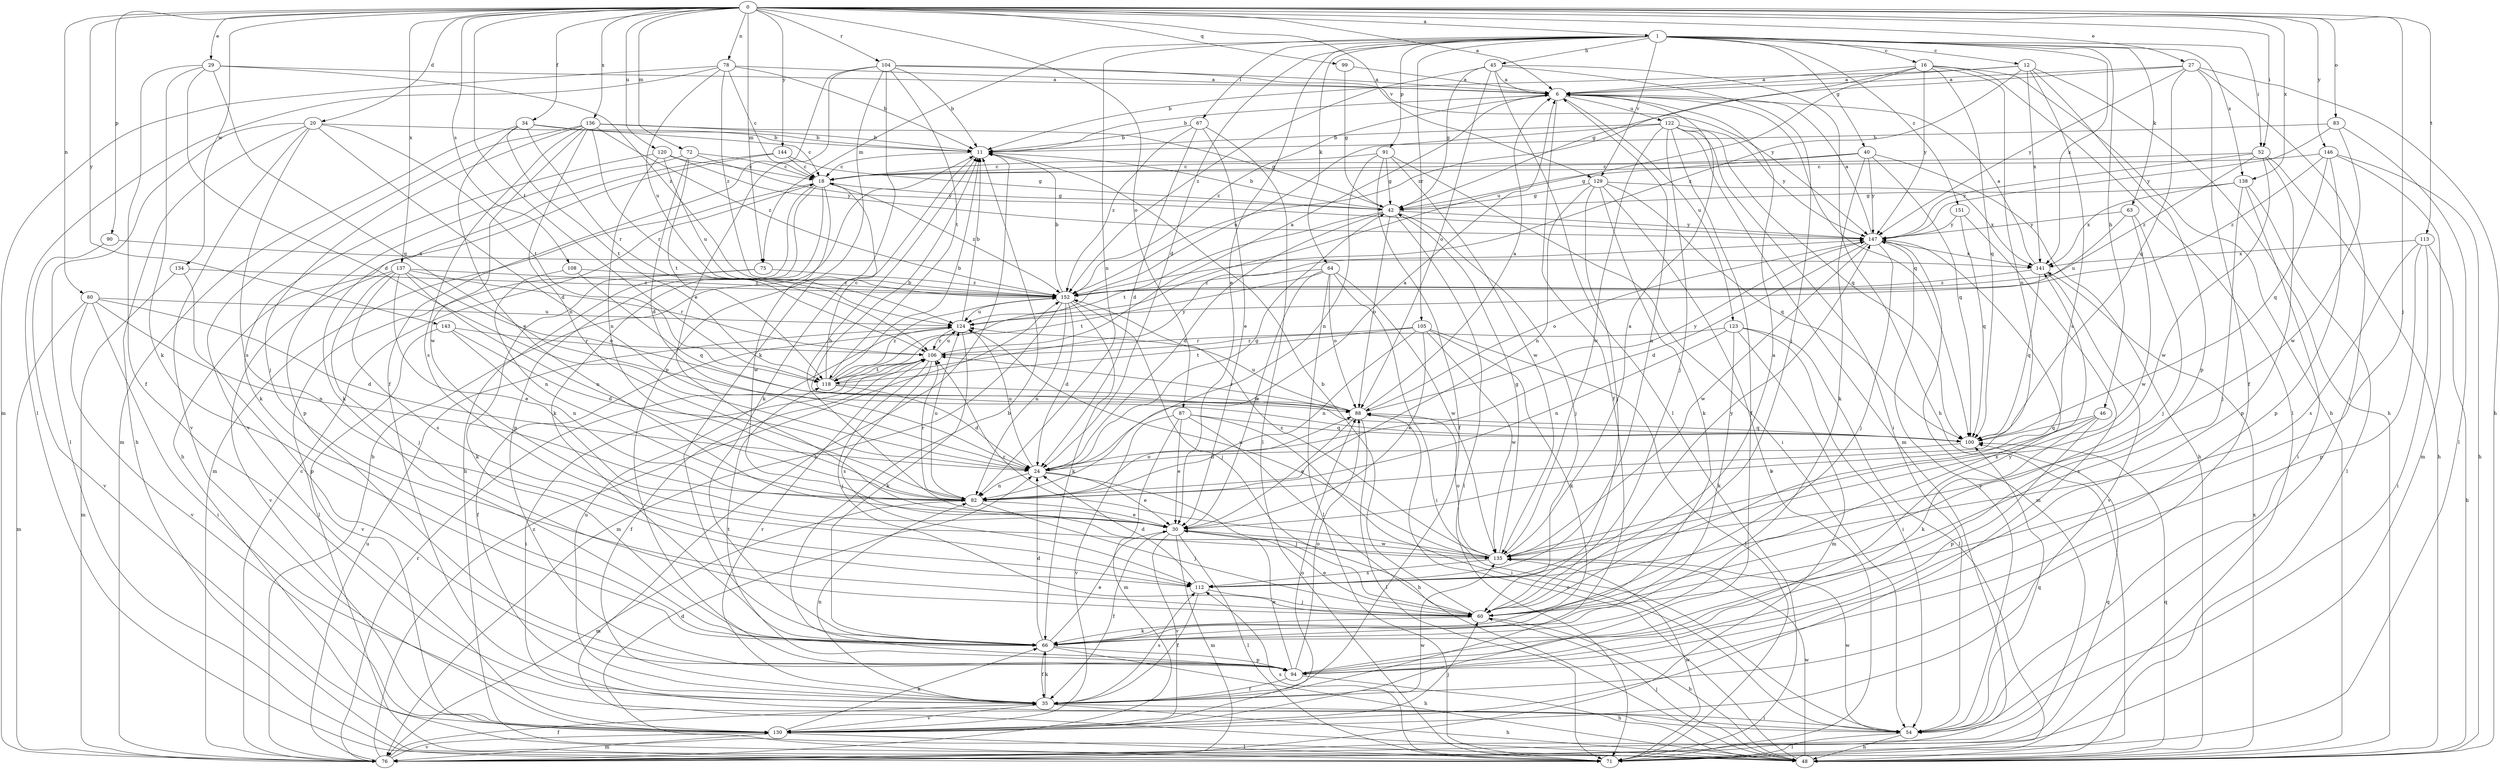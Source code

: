 strict digraph  {
0;
1;
6;
11;
12;
16;
18;
20;
24;
27;
29;
30;
34;
35;
40;
42;
45;
46;
48;
52;
54;
60;
63;
64;
66;
67;
71;
72;
75;
76;
78;
80;
82;
83;
87;
88;
90;
91;
94;
99;
100;
104;
105;
106;
108;
112;
113;
118;
120;
122;
123;
124;
129;
130;
134;
135;
136;
137;
138;
141;
143;
144;
146;
147;
151;
152;
0 -> 1  [label=a];
0 -> 6  [label=a];
0 -> 20  [label=d];
0 -> 27  [label=e];
0 -> 29  [label=e];
0 -> 34  [label=f];
0 -> 52  [label=i];
0 -> 60  [label=j];
0 -> 72  [label=m];
0 -> 75  [label=m];
0 -> 78  [label=n];
0 -> 80  [label=n];
0 -> 83  [label=o];
0 -> 87  [label=o];
0 -> 90  [label=p];
0 -> 99  [label=q];
0 -> 104  [label=r];
0 -> 108  [label=s];
0 -> 113  [label=t];
0 -> 118  [label=t];
0 -> 120  [label=u];
0 -> 129  [label=v];
0 -> 134  [label=w];
0 -> 136  [label=x];
0 -> 137  [label=x];
0 -> 138  [label=x];
0 -> 143  [label=y];
0 -> 144  [label=y];
0 -> 146  [label=y];
1 -> 12  [label=c];
1 -> 16  [label=c];
1 -> 24  [label=d];
1 -> 30  [label=e];
1 -> 40  [label=g];
1 -> 45  [label=h];
1 -> 46  [label=h];
1 -> 52  [label=i];
1 -> 63  [label=k];
1 -> 64  [label=k];
1 -> 67  [label=l];
1 -> 75  [label=m];
1 -> 82  [label=n];
1 -> 91  [label=p];
1 -> 105  [label=r];
1 -> 129  [label=v];
1 -> 138  [label=x];
1 -> 141  [label=x];
1 -> 151  [label=z];
6 -> 11  [label=b];
6 -> 35  [label=f];
6 -> 100  [label=q];
6 -> 122  [label=u];
6 -> 123  [label=u];
6 -> 152  [label=z];
11 -> 18  [label=c];
11 -> 66  [label=k];
12 -> 6  [label=a];
12 -> 11  [label=b];
12 -> 48  [label=h];
12 -> 94  [label=p];
12 -> 112  [label=s];
12 -> 141  [label=x];
12 -> 152  [label=z];
16 -> 6  [label=a];
16 -> 48  [label=h];
16 -> 71  [label=l];
16 -> 82  [label=n];
16 -> 100  [label=q];
16 -> 124  [label=u];
16 -> 147  [label=y];
16 -> 152  [label=z];
18 -> 42  [label=g];
18 -> 48  [label=h];
18 -> 66  [label=k];
18 -> 76  [label=m];
18 -> 94  [label=p];
18 -> 135  [label=w];
18 -> 152  [label=z];
20 -> 11  [label=b];
20 -> 24  [label=d];
20 -> 48  [label=h];
20 -> 71  [label=l];
20 -> 112  [label=s];
20 -> 118  [label=t];
20 -> 130  [label=v];
24 -> 6  [label=a];
24 -> 30  [label=e];
24 -> 42  [label=g];
24 -> 60  [label=j];
24 -> 82  [label=n];
24 -> 124  [label=u];
27 -> 6  [label=a];
27 -> 35  [label=f];
27 -> 42  [label=g];
27 -> 48  [label=h];
27 -> 54  [label=i];
27 -> 100  [label=q];
27 -> 147  [label=y];
29 -> 6  [label=a];
29 -> 24  [label=d];
29 -> 35  [label=f];
29 -> 66  [label=k];
29 -> 100  [label=q];
29 -> 152  [label=z];
30 -> 11  [label=b];
30 -> 35  [label=f];
30 -> 71  [label=l];
30 -> 76  [label=m];
30 -> 130  [label=v];
30 -> 135  [label=w];
34 -> 11  [label=b];
34 -> 18  [label=c];
34 -> 30  [label=e];
34 -> 76  [label=m];
34 -> 106  [label=r];
34 -> 118  [label=t];
35 -> 48  [label=h];
35 -> 54  [label=i];
35 -> 66  [label=k];
35 -> 82  [label=n];
35 -> 106  [label=r];
35 -> 112  [label=s];
35 -> 124  [label=u];
35 -> 130  [label=v];
40 -> 18  [label=c];
40 -> 42  [label=g];
40 -> 48  [label=h];
40 -> 66  [label=k];
40 -> 100  [label=q];
40 -> 147  [label=y];
42 -> 11  [label=b];
42 -> 24  [label=d];
42 -> 60  [label=j];
42 -> 71  [label=l];
42 -> 88  [label=o];
42 -> 118  [label=t];
42 -> 147  [label=y];
45 -> 6  [label=a];
45 -> 42  [label=g];
45 -> 48  [label=h];
45 -> 60  [label=j];
45 -> 71  [label=l];
45 -> 88  [label=o];
45 -> 152  [label=z];
46 -> 30  [label=e];
46 -> 66  [label=k];
46 -> 94  [label=p];
46 -> 100  [label=q];
48 -> 11  [label=b];
48 -> 60  [label=j];
48 -> 88  [label=o];
48 -> 100  [label=q];
48 -> 135  [label=w];
48 -> 141  [label=x];
52 -> 18  [label=c];
52 -> 48  [label=h];
52 -> 94  [label=p];
52 -> 135  [label=w];
52 -> 147  [label=y];
52 -> 152  [label=z];
54 -> 48  [label=h];
54 -> 71  [label=l];
54 -> 100  [label=q];
54 -> 135  [label=w];
54 -> 147  [label=y];
60 -> 6  [label=a];
60 -> 11  [label=b];
60 -> 30  [label=e];
60 -> 48  [label=h];
60 -> 66  [label=k];
63 -> 60  [label=j];
63 -> 124  [label=u];
63 -> 135  [label=w];
63 -> 147  [label=y];
64 -> 30  [label=e];
64 -> 54  [label=i];
64 -> 71  [label=l];
64 -> 88  [label=o];
64 -> 118  [label=t];
64 -> 135  [label=w];
64 -> 152  [label=z];
66 -> 24  [label=d];
66 -> 30  [label=e];
66 -> 35  [label=f];
66 -> 48  [label=h];
66 -> 94  [label=p];
66 -> 141  [label=x];
67 -> 11  [label=b];
67 -> 24  [label=d];
67 -> 30  [label=e];
67 -> 71  [label=l];
67 -> 152  [label=z];
71 -> 24  [label=d];
71 -> 112  [label=s];
71 -> 135  [label=w];
72 -> 18  [label=c];
72 -> 24  [label=d];
72 -> 94  [label=p];
72 -> 118  [label=t];
72 -> 147  [label=y];
75 -> 66  [label=k];
75 -> 71  [label=l];
75 -> 152  [label=z];
76 -> 11  [label=b];
76 -> 18  [label=c];
76 -> 35  [label=f];
76 -> 100  [label=q];
76 -> 106  [label=r];
76 -> 124  [label=u];
76 -> 130  [label=v];
76 -> 152  [label=z];
78 -> 6  [label=a];
78 -> 11  [label=b];
78 -> 18  [label=c];
78 -> 71  [label=l];
78 -> 76  [label=m];
78 -> 124  [label=u];
78 -> 152  [label=z];
80 -> 24  [label=d];
80 -> 54  [label=i];
80 -> 76  [label=m];
80 -> 82  [label=n];
80 -> 124  [label=u];
80 -> 130  [label=v];
82 -> 30  [label=e];
82 -> 60  [label=j];
82 -> 76  [label=m];
82 -> 88  [label=o];
82 -> 106  [label=r];
82 -> 124  [label=u];
83 -> 11  [label=b];
83 -> 71  [label=l];
83 -> 135  [label=w];
83 -> 147  [label=y];
87 -> 30  [label=e];
87 -> 48  [label=h];
87 -> 54  [label=i];
87 -> 76  [label=m];
87 -> 100  [label=q];
87 -> 130  [label=v];
88 -> 6  [label=a];
88 -> 11  [label=b];
88 -> 30  [label=e];
88 -> 71  [label=l];
88 -> 100  [label=q];
88 -> 106  [label=r];
88 -> 124  [label=u];
88 -> 147  [label=y];
90 -> 130  [label=v];
90 -> 141  [label=x];
91 -> 18  [label=c];
91 -> 35  [label=f];
91 -> 42  [label=g];
91 -> 54  [label=i];
91 -> 82  [label=n];
91 -> 135  [label=w];
94 -> 11  [label=b];
94 -> 30  [label=e];
94 -> 35  [label=f];
94 -> 48  [label=h];
94 -> 88  [label=o];
94 -> 118  [label=t];
94 -> 147  [label=y];
99 -> 6  [label=a];
99 -> 42  [label=g];
100 -> 24  [label=d];
104 -> 6  [label=a];
104 -> 11  [label=b];
104 -> 30  [label=e];
104 -> 35  [label=f];
104 -> 66  [label=k];
104 -> 94  [label=p];
104 -> 118  [label=t];
104 -> 147  [label=y];
105 -> 30  [label=e];
105 -> 66  [label=k];
105 -> 71  [label=l];
105 -> 82  [label=n];
105 -> 106  [label=r];
105 -> 118  [label=t];
105 -> 135  [label=w];
106 -> 6  [label=a];
106 -> 35  [label=f];
106 -> 54  [label=i];
106 -> 60  [label=j];
106 -> 112  [label=s];
106 -> 118  [label=t];
106 -> 124  [label=u];
108 -> 82  [label=n];
108 -> 100  [label=q];
108 -> 152  [label=z];
112 -> 6  [label=a];
112 -> 24  [label=d];
112 -> 35  [label=f];
112 -> 60  [label=j];
112 -> 147  [label=y];
113 -> 48  [label=h];
113 -> 54  [label=i];
113 -> 94  [label=p];
113 -> 112  [label=s];
113 -> 141  [label=x];
118 -> 11  [label=b];
118 -> 18  [label=c];
118 -> 24  [label=d];
118 -> 88  [label=o];
118 -> 147  [label=y];
118 -> 152  [label=z];
120 -> 18  [label=c];
120 -> 66  [label=k];
120 -> 82  [label=n];
120 -> 124  [label=u];
120 -> 147  [label=y];
122 -> 11  [label=b];
122 -> 35  [label=f];
122 -> 54  [label=i];
122 -> 60  [label=j];
122 -> 76  [label=m];
122 -> 100  [label=q];
122 -> 124  [label=u];
122 -> 135  [label=w];
122 -> 147  [label=y];
123 -> 54  [label=i];
123 -> 66  [label=k];
123 -> 71  [label=l];
123 -> 76  [label=m];
123 -> 82  [label=n];
123 -> 106  [label=r];
124 -> 11  [label=b];
124 -> 35  [label=f];
124 -> 66  [label=k];
124 -> 106  [label=r];
129 -> 42  [label=g];
129 -> 60  [label=j];
129 -> 66  [label=k];
129 -> 71  [label=l];
129 -> 82  [label=n];
129 -> 100  [label=q];
129 -> 141  [label=x];
130 -> 60  [label=j];
130 -> 66  [label=k];
130 -> 71  [label=l];
130 -> 76  [label=m];
130 -> 88  [label=o];
130 -> 135  [label=w];
134 -> 76  [label=m];
134 -> 94  [label=p];
134 -> 152  [label=z];
135 -> 6  [label=a];
135 -> 42  [label=g];
135 -> 88  [label=o];
135 -> 106  [label=r];
135 -> 112  [label=s];
135 -> 124  [label=u];
135 -> 152  [label=z];
136 -> 11  [label=b];
136 -> 42  [label=g];
136 -> 60  [label=j];
136 -> 82  [label=n];
136 -> 106  [label=r];
136 -> 112  [label=s];
136 -> 130  [label=v];
136 -> 135  [label=w];
136 -> 152  [label=z];
137 -> 30  [label=e];
137 -> 60  [label=j];
137 -> 82  [label=n];
137 -> 88  [label=o];
137 -> 106  [label=r];
137 -> 112  [label=s];
137 -> 130  [label=v];
137 -> 152  [label=z];
138 -> 42  [label=g];
138 -> 54  [label=i];
138 -> 60  [label=j];
138 -> 71  [label=l];
138 -> 141  [label=x];
141 -> 6  [label=a];
141 -> 100  [label=q];
141 -> 130  [label=v];
141 -> 152  [label=z];
143 -> 24  [label=d];
143 -> 82  [label=n];
143 -> 106  [label=r];
143 -> 130  [label=v];
144 -> 18  [label=c];
144 -> 42  [label=g];
144 -> 48  [label=h];
144 -> 66  [label=k];
146 -> 18  [label=c];
146 -> 48  [label=h];
146 -> 76  [label=m];
146 -> 94  [label=p];
146 -> 100  [label=q];
146 -> 152  [label=z];
147 -> 6  [label=a];
147 -> 24  [label=d];
147 -> 60  [label=j];
147 -> 76  [label=m];
147 -> 88  [label=o];
147 -> 135  [label=w];
147 -> 141  [label=x];
151 -> 100  [label=q];
151 -> 130  [label=v];
151 -> 147  [label=y];
152 -> 11  [label=b];
152 -> 24  [label=d];
152 -> 60  [label=j];
152 -> 66  [label=k];
152 -> 76  [label=m];
152 -> 82  [label=n];
152 -> 124  [label=u];
}
